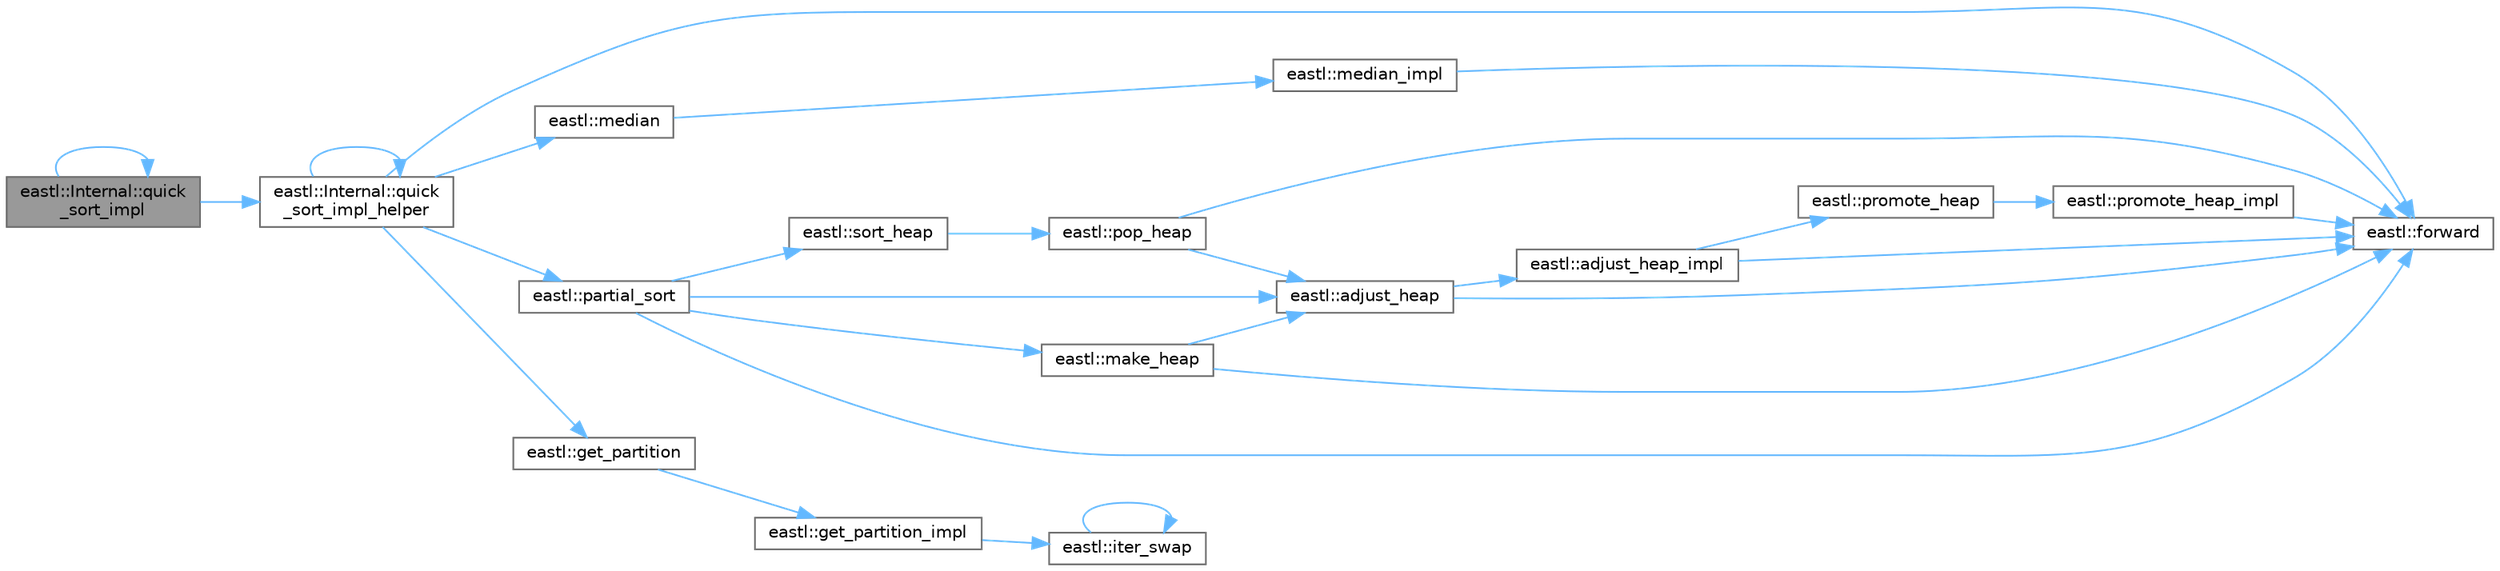 digraph "eastl::Internal::quick_sort_impl"
{
 // LATEX_PDF_SIZE
  bgcolor="transparent";
  edge [fontname=Helvetica,fontsize=10,labelfontname=Helvetica,labelfontsize=10];
  node [fontname=Helvetica,fontsize=10,shape=box,height=0.2,width=0.4];
  rankdir="LR";
  Node1 [id="Node000001",label="eastl::Internal::quick\l_sort_impl",height=0.2,width=0.4,color="gray40", fillcolor="grey60", style="filled", fontcolor="black",tooltip=" "];
  Node1 -> Node1 [id="edge28_Node000001_Node000001",color="steelblue1",style="solid",tooltip=" "];
  Node1 -> Node2 [id="edge29_Node000001_Node000002",color="steelblue1",style="solid",tooltip=" "];
  Node2 [id="Node000002",label="eastl::Internal::quick\l_sort_impl_helper",height=0.2,width=0.4,color="grey40", fillcolor="white", style="filled",URL="$namespaceeastl_1_1_internal.html#a52fc8985704be28099fb761bb8e47538",tooltip=" "];
  Node2 -> Node3 [id="edge30_Node000002_Node000003",color="steelblue1",style="solid",tooltip=" "];
  Node3 [id="Node000003",label="eastl::forward",height=0.2,width=0.4,color="grey40", fillcolor="white", style="filled",URL="$namespaceeastl.html#a36662e86289d74a927ced4b51496fce5",tooltip=" "];
  Node2 -> Node4 [id="edge31_Node000002_Node000004",color="steelblue1",style="solid",tooltip=" "];
  Node4 [id="Node000004",label="eastl::get_partition",height=0.2,width=0.4,color="grey40", fillcolor="white", style="filled",URL="$namespaceeastl.html#a73b8316eda3c18d1a0463c457aac5835",tooltip=" "];
  Node4 -> Node5 [id="edge32_Node000004_Node000005",color="steelblue1",style="solid",tooltip=" "];
  Node5 [id="Node000005",label="eastl::get_partition_impl",height=0.2,width=0.4,color="grey40", fillcolor="white", style="filled",URL="$namespaceeastl.html#afa344b086d7d627020bd34bd3aab9c81",tooltip=" "];
  Node5 -> Node6 [id="edge33_Node000005_Node000006",color="steelblue1",style="solid",tooltip=" "];
  Node6 [id="Node000006",label="eastl::iter_swap",height=0.2,width=0.4,color="grey40", fillcolor="white", style="filled",URL="$namespaceeastl.html#a66558c1c9e83ae77171dcf013fd1e9f1",tooltip=" "];
  Node6 -> Node6 [id="edge34_Node000006_Node000006",color="steelblue1",style="solid",tooltip=" "];
  Node2 -> Node7 [id="edge35_Node000002_Node000007",color="steelblue1",style="solid",tooltip=" "];
  Node7 [id="Node000007",label="eastl::median",height=0.2,width=0.4,color="grey40", fillcolor="white", style="filled",URL="$namespaceeastl.html#a79dd98859178685814adb498953ceb77",tooltip=" "];
  Node7 -> Node8 [id="edge36_Node000007_Node000008",color="steelblue1",style="solid",tooltip=" "];
  Node8 [id="Node000008",label="eastl::median_impl",height=0.2,width=0.4,color="grey40", fillcolor="white", style="filled",URL="$namespaceeastl.html#a6331401f9cb73a863f3a75eea93e497c",tooltip=" "];
  Node8 -> Node3 [id="edge37_Node000008_Node000003",color="steelblue1",style="solid",tooltip=" "];
  Node2 -> Node9 [id="edge38_Node000002_Node000009",color="steelblue1",style="solid",tooltip=" "];
  Node9 [id="Node000009",label="eastl::partial_sort",height=0.2,width=0.4,color="grey40", fillcolor="white", style="filled",URL="$namespaceeastl.html#afa04e92cf5db39122f7071a0e64b4606",tooltip=" "];
  Node9 -> Node10 [id="edge39_Node000009_Node000010",color="steelblue1",style="solid",tooltip=" "];
  Node10 [id="Node000010",label="eastl::adjust_heap",height=0.2,width=0.4,color="grey40", fillcolor="white", style="filled",URL="$namespaceeastl.html#a99335227e3aec0cf68f0e7f7b61c4fb9",tooltip=" "];
  Node10 -> Node11 [id="edge40_Node000010_Node000011",color="steelblue1",style="solid",tooltip=" "];
  Node11 [id="Node000011",label="eastl::adjust_heap_impl",height=0.2,width=0.4,color="grey40", fillcolor="white", style="filled",URL="$namespaceeastl.html#a34ba5a42c264dbe437de9afda36c2110",tooltip=" "];
  Node11 -> Node3 [id="edge41_Node000011_Node000003",color="steelblue1",style="solid",tooltip=" "];
  Node11 -> Node12 [id="edge42_Node000011_Node000012",color="steelblue1",style="solid",tooltip=" "];
  Node12 [id="Node000012",label="eastl::promote_heap",height=0.2,width=0.4,color="grey40", fillcolor="white", style="filled",URL="$namespaceeastl.html#a88a378473358bbdbd07127c015164a99",tooltip=" "];
  Node12 -> Node13 [id="edge43_Node000012_Node000013",color="steelblue1",style="solid",tooltip=" "];
  Node13 [id="Node000013",label="eastl::promote_heap_impl",height=0.2,width=0.4,color="grey40", fillcolor="white", style="filled",URL="$namespaceeastl.html#a421db7f64babc404cfa1cbe489a6cec2",tooltip=" "];
  Node13 -> Node3 [id="edge44_Node000013_Node000003",color="steelblue1",style="solid",tooltip=" "];
  Node10 -> Node3 [id="edge45_Node000010_Node000003",color="steelblue1",style="solid",tooltip=" "];
  Node9 -> Node3 [id="edge46_Node000009_Node000003",color="steelblue1",style="solid",tooltip=" "];
  Node9 -> Node14 [id="edge47_Node000009_Node000014",color="steelblue1",style="solid",tooltip=" "];
  Node14 [id="Node000014",label="eastl::make_heap",height=0.2,width=0.4,color="grey40", fillcolor="white", style="filled",URL="$namespaceeastl.html#a9eecfc9b2a1a1fc776aafc401b593c83",tooltip=" "];
  Node14 -> Node10 [id="edge48_Node000014_Node000010",color="steelblue1",style="solid",tooltip=" "];
  Node14 -> Node3 [id="edge49_Node000014_Node000003",color="steelblue1",style="solid",tooltip=" "];
  Node9 -> Node15 [id="edge50_Node000009_Node000015",color="steelblue1",style="solid",tooltip=" "];
  Node15 [id="Node000015",label="eastl::sort_heap",height=0.2,width=0.4,color="grey40", fillcolor="white", style="filled",URL="$namespaceeastl.html#a54a481cebb4bba2a1aa7a733f5d68a20",tooltip=" "];
  Node15 -> Node16 [id="edge51_Node000015_Node000016",color="steelblue1",style="solid",tooltip=" "];
  Node16 [id="Node000016",label="eastl::pop_heap",height=0.2,width=0.4,color="grey40", fillcolor="white", style="filled",URL="$namespaceeastl.html#abd83f87c9c2f9097aad476dfd4bb3040",tooltip=" "];
  Node16 -> Node10 [id="edge52_Node000016_Node000010",color="steelblue1",style="solid",tooltip=" "];
  Node16 -> Node3 [id="edge53_Node000016_Node000003",color="steelblue1",style="solid",tooltip=" "];
  Node2 -> Node2 [id="edge54_Node000002_Node000002",color="steelblue1",style="solid",tooltip=" "];
}
